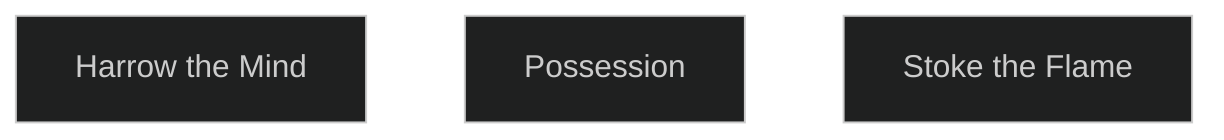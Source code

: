 ---
config:
  theme: dark
---
flowchart TD

    harrow_the_mind[Harrow the Mind]
    click harrow_the_mind callback "
        Harrow the Mind<br>
        <br>
        Cost: 10 motes, 1 Willpower<br>
        Duration: One scene<br>
        Type: Simple<br>
        Minimum Conviction: 3<br>
        Minimum Essence: 2<br>
        Prerequisite Charms: None<br>
        <br>
        Through the use of this Charm, the spirit can create mental
        illusions that only the target can see. To do it, roll the spirit's
        Manipulation + Conviction. The first success creates the illusion,
        while additional successes make the illusion more difficult to
        penetrate. The target's player must make an Intelligence + Temperance
        roll and must gain a number of successes at least equal to
        the number of successes the spirit rolled. If not, the target is unable
        to tell the illusion from reality. He may make additional Intelligence
        + Temperance rolls whenever the illusion departs wildly
        from what the target expects from reality, making believable
        illusions much more difficult to see through. Once the illusion has
        been penetrated, it is dispelled, and all further uses of the Charm
        on that being are at + 1 difficulty for the next several days.
        "

    possession[Possession]
    click possession callback "
        Possession<br>
        <br>
        Cost: 3 motes, 1 Willpower
        Duration: One scene
        Type: Simple
        Minimum Conviction: 4
        Minimum Essence: 1
        Prerequisite Charms: None<br>
        Roll the spirit's Manipulation + Conviction in an extended
        resisted action against the target's Willpower. When the spirit
        gains more successes than the victim has temporary Willpower,
        the spirit takes possession of the target for the rest of the scene.
        Successes accumulate for the duration of the scene. More
        powerful versions of this Charm exist, which allow spirits to
        &quot;hollow out&quot; a being's soul and possess him indefinitely.
        "

    stoke_the_flame[Stoke the Flame]
    click stoke_the_flame callback "
        Stoke the Flame<br>
        <br>
        Cost: 1 mote per die<br>
        Duration: One scene<br>
        Type: Simple<br>
        Minimum Conviction: 2<br>
        Minimum Essence: 1<br>
        Prerequisite Charms: None<br>
        <br>
        The spirit channels Essence into the victim to inflame her
        emotional state. One success merely aggravates whatever
        condition is already present, while three or more successes
        cause the target to completely lose herself in the emotion of the
        moment. You may roll no more dice that the spirit's Convic-
        tion. Used against one of the Exalted, this Charm causes the
        character's Limit to increase by one point per success.
        "
